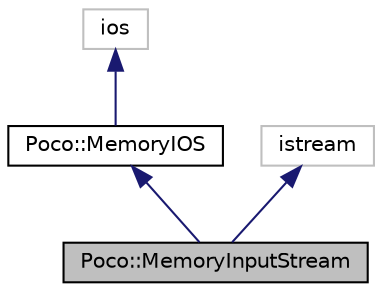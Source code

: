 digraph "Poco::MemoryInputStream"
{
 // LATEX_PDF_SIZE
  edge [fontname="Helvetica",fontsize="10",labelfontname="Helvetica",labelfontsize="10"];
  node [fontname="Helvetica",fontsize="10",shape=record];
  Node1 [label="Poco::MemoryInputStream",height=0.2,width=0.4,color="black", fillcolor="grey75", style="filled", fontcolor="black",tooltip="An input stream for reading from a memory area."];
  Node2 -> Node1 [dir="back",color="midnightblue",fontsize="10",style="solid"];
  Node2 [label="Poco::MemoryIOS",height=0.2,width=0.4,color="black", fillcolor="white", style="filled",URL="$classPoco_1_1MemoryIOS.html",tooltip=" "];
  Node3 -> Node2 [dir="back",color="midnightblue",fontsize="10",style="solid"];
  Node3 [label="ios",height=0.2,width=0.4,color="grey75", fillcolor="white", style="filled",tooltip=" "];
  Node4 -> Node1 [dir="back",color="midnightblue",fontsize="10",style="solid"];
  Node4 [label="istream",height=0.2,width=0.4,color="grey75", fillcolor="white", style="filled",tooltip=" "];
}

